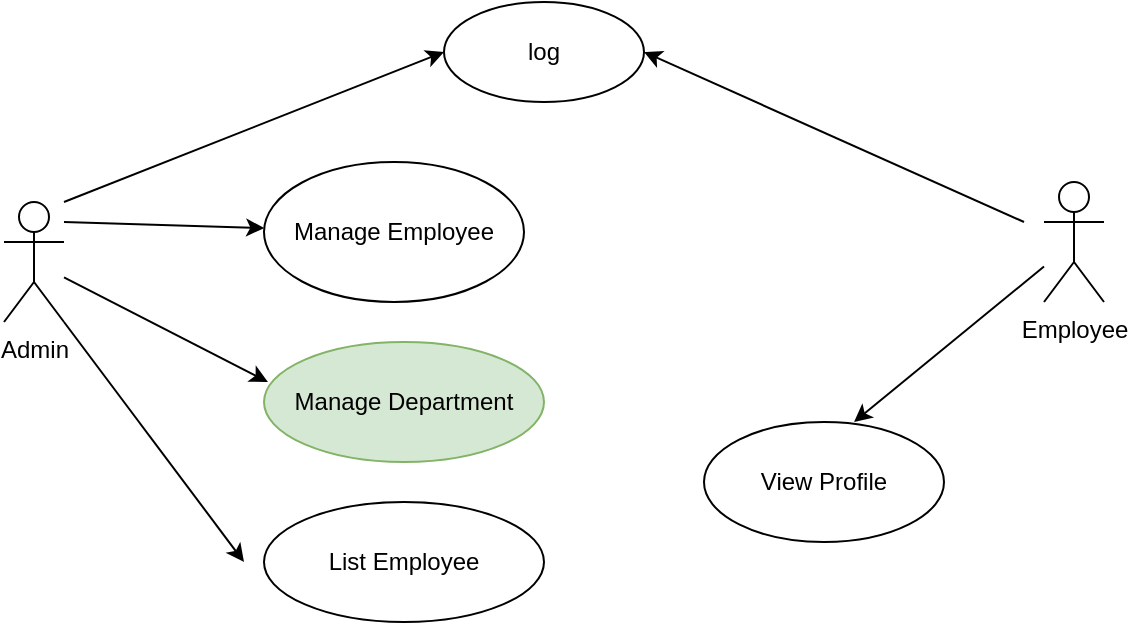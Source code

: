 <mxfile version="21.1.8" type="device">
  <diagram name="Page-1" id="h4CPZFWKMf8hVQ_h-iiV">
    <mxGraphModel dx="1079" dy="788" grid="1" gridSize="10" guides="1" tooltips="1" connect="1" arrows="1" fold="1" page="1" pageScale="1" pageWidth="850" pageHeight="1100" math="0" shadow="0">
      <root>
        <mxCell id="0" />
        <mxCell id="1" parent="0" />
        <mxCell id="0RXXMSjrEjwtUuzFlwJg-1" value="Admin" style="shape=umlActor;verticalLabelPosition=bottom;verticalAlign=top;html=1;outlineConnect=0;" vertex="1" parent="1">
          <mxGeometry x="130" y="270" width="30" height="60" as="geometry" />
        </mxCell>
        <mxCell id="0RXXMSjrEjwtUuzFlwJg-2" value="Employee" style="shape=umlActor;verticalLabelPosition=bottom;verticalAlign=top;html=1;outlineConnect=0;" vertex="1" parent="1">
          <mxGeometry x="650" y="260" width="30" height="60" as="geometry" />
        </mxCell>
        <mxCell id="0RXXMSjrEjwtUuzFlwJg-3" value="log" style="ellipse;whiteSpace=wrap;html=1;" vertex="1" parent="1">
          <mxGeometry x="350" y="170" width="100" height="50" as="geometry" />
        </mxCell>
        <mxCell id="0RXXMSjrEjwtUuzFlwJg-4" value="Manage Employee" style="ellipse;whiteSpace=wrap;html=1;" vertex="1" parent="1">
          <mxGeometry x="260" y="250" width="130" height="70" as="geometry" />
        </mxCell>
        <mxCell id="0RXXMSjrEjwtUuzFlwJg-5" value="Manage Department" style="ellipse;whiteSpace=wrap;html=1;fillColor=#d5e8d4;strokeColor=#82b366;" vertex="1" parent="1">
          <mxGeometry x="260" y="340" width="140" height="60" as="geometry" />
        </mxCell>
        <mxCell id="0RXXMSjrEjwtUuzFlwJg-6" value="View Profile" style="ellipse;whiteSpace=wrap;html=1;" vertex="1" parent="1">
          <mxGeometry x="480" y="380" width="120" height="60" as="geometry" />
        </mxCell>
        <mxCell id="0RXXMSjrEjwtUuzFlwJg-7" value="" style="endArrow=classic;html=1;rounded=0;entryX=0.625;entryY=0;entryDx=0;entryDy=0;entryPerimeter=0;" edge="1" parent="1" source="0RXXMSjrEjwtUuzFlwJg-2" target="0RXXMSjrEjwtUuzFlwJg-6">
          <mxGeometry width="50" height="50" relative="1" as="geometry">
            <mxPoint x="490" y="380" as="sourcePoint" />
            <mxPoint x="540" y="330" as="targetPoint" />
          </mxGeometry>
        </mxCell>
        <mxCell id="0RXXMSjrEjwtUuzFlwJg-8" value="" style="endArrow=classic;html=1;rounded=0;" edge="1" parent="1" target="0RXXMSjrEjwtUuzFlwJg-4">
          <mxGeometry width="50" height="50" relative="1" as="geometry">
            <mxPoint x="160" y="280" as="sourcePoint" />
            <mxPoint x="210" y="230" as="targetPoint" />
          </mxGeometry>
        </mxCell>
        <mxCell id="0RXXMSjrEjwtUuzFlwJg-9" value="" style="endArrow=classic;html=1;rounded=0;entryX=0.014;entryY=0.333;entryDx=0;entryDy=0;entryPerimeter=0;" edge="1" parent="1" source="0RXXMSjrEjwtUuzFlwJg-1" target="0RXXMSjrEjwtUuzFlwJg-5">
          <mxGeometry width="50" height="50" relative="1" as="geometry">
            <mxPoint x="220" y="420" as="sourcePoint" />
            <mxPoint x="270" y="370" as="targetPoint" />
          </mxGeometry>
        </mxCell>
        <mxCell id="0RXXMSjrEjwtUuzFlwJg-10" value="List Employee" style="ellipse;whiteSpace=wrap;html=1;" vertex="1" parent="1">
          <mxGeometry x="260" y="420" width="140" height="60" as="geometry" />
        </mxCell>
        <mxCell id="0RXXMSjrEjwtUuzFlwJg-11" value="" style="endArrow=classic;html=1;rounded=0;exitX=1;exitY=1;exitDx=0;exitDy=0;exitPerimeter=0;" edge="1" parent="1" source="0RXXMSjrEjwtUuzFlwJg-1">
          <mxGeometry width="50" height="50" relative="1" as="geometry">
            <mxPoint x="200" y="500" as="sourcePoint" />
            <mxPoint x="250" y="450" as="targetPoint" />
          </mxGeometry>
        </mxCell>
        <mxCell id="0RXXMSjrEjwtUuzFlwJg-12" value="" style="endArrow=classic;html=1;rounded=0;entryX=0;entryY=0.5;entryDx=0;entryDy=0;" edge="1" parent="1" target="0RXXMSjrEjwtUuzFlwJg-3">
          <mxGeometry width="50" height="50" relative="1" as="geometry">
            <mxPoint x="160" y="270" as="sourcePoint" />
            <mxPoint x="210" y="220" as="targetPoint" />
          </mxGeometry>
        </mxCell>
        <mxCell id="0RXXMSjrEjwtUuzFlwJg-13" value="" style="endArrow=classic;html=1;rounded=0;entryX=1;entryY=0.5;entryDx=0;entryDy=0;" edge="1" parent="1" target="0RXXMSjrEjwtUuzFlwJg-3">
          <mxGeometry width="50" height="50" relative="1" as="geometry">
            <mxPoint x="640" y="280" as="sourcePoint" />
            <mxPoint x="640" y="220" as="targetPoint" />
          </mxGeometry>
        </mxCell>
      </root>
    </mxGraphModel>
  </diagram>
</mxfile>
